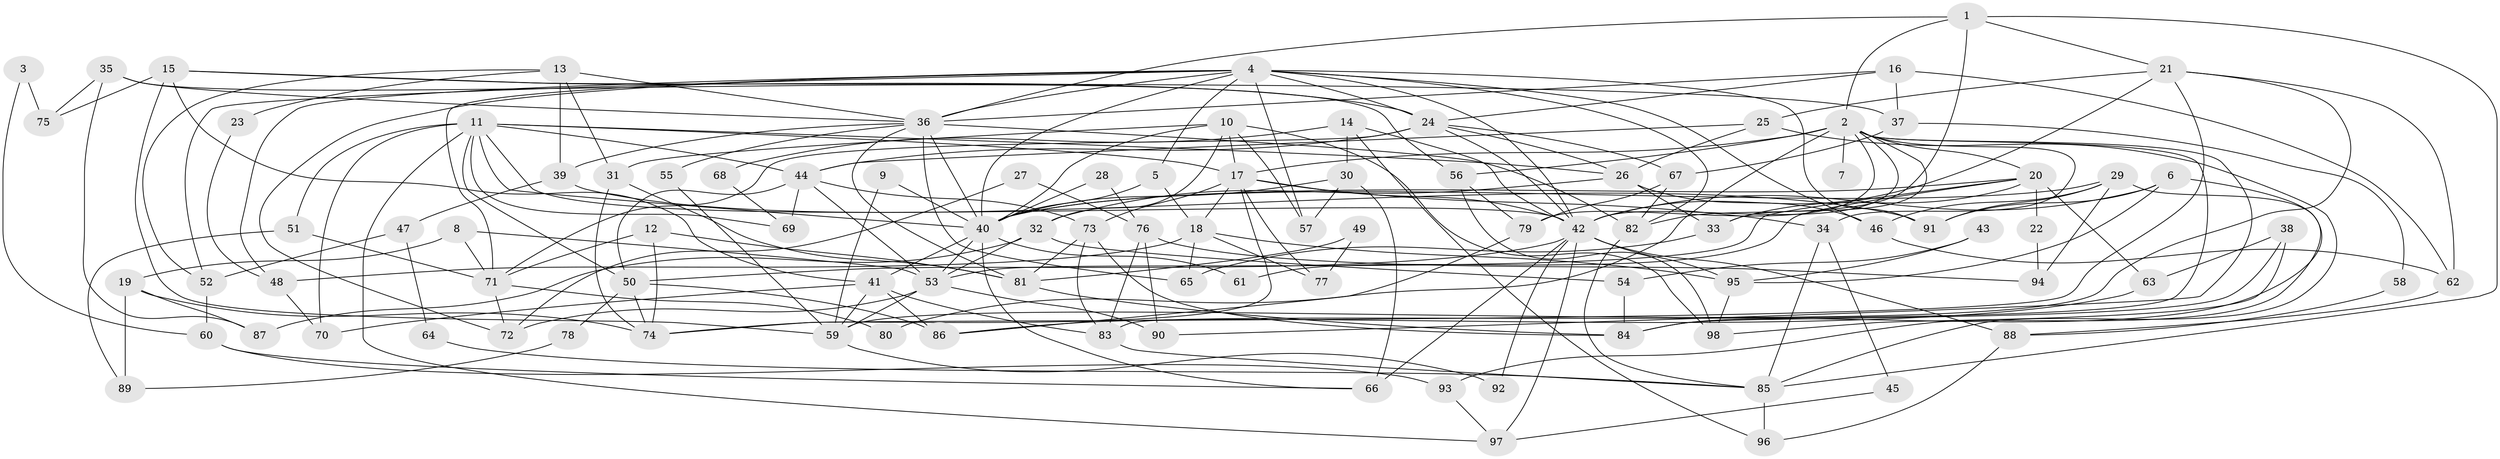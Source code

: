 // original degree distribution, {5: 0.16546762589928057, 2: 0.17985611510791366, 4: 0.2517985611510791, 3: 0.23741007194244604, 6: 0.07913669064748201, 7: 0.07194244604316546, 8: 0.014388489208633094}
// Generated by graph-tools (version 1.1) at 2025/50/03/04/25 22:50:53]
// undirected, 98 vertices, 220 edges
graph export_dot {
  node [color=gray90,style=filled];
  1;
  2;
  3;
  4;
  5;
  6;
  7;
  8;
  9;
  10;
  11;
  12;
  13;
  14;
  15;
  16;
  17;
  18;
  19;
  20;
  21;
  22;
  23;
  24;
  25;
  26;
  27;
  28;
  29;
  30;
  31;
  32;
  33;
  34;
  35;
  36;
  37;
  38;
  39;
  40;
  41;
  42;
  43;
  44;
  45;
  46;
  47;
  48;
  49;
  50;
  51;
  52;
  53;
  54;
  55;
  56;
  57;
  58;
  59;
  60;
  61;
  62;
  63;
  64;
  65;
  66;
  67;
  68;
  69;
  70;
  71;
  72;
  73;
  74;
  75;
  76;
  77;
  78;
  79;
  80;
  81;
  82;
  83;
  84;
  85;
  86;
  87;
  88;
  89;
  90;
  91;
  92;
  93;
  94;
  95;
  96;
  97;
  98;
  1 -- 2 [weight=1.0];
  1 -- 21 [weight=1.0];
  1 -- 36 [weight=1.0];
  1 -- 82 [weight=1.0];
  1 -- 85 [weight=1.0];
  2 -- 7 [weight=2.0];
  2 -- 17 [weight=1.0];
  2 -- 20 [weight=1.0];
  2 -- 33 [weight=2.0];
  2 -- 34 [weight=1.0];
  2 -- 42 [weight=1.0];
  2 -- 56 [weight=1.0];
  2 -- 79 [weight=1.0];
  2 -- 80 [weight=1.0];
  2 -- 83 [weight=1.0];
  2 -- 90 [weight=1.0];
  3 -- 60 [weight=1.0];
  3 -- 75 [weight=1.0];
  4 -- 5 [weight=1.0];
  4 -- 24 [weight=2.0];
  4 -- 36 [weight=1.0];
  4 -- 40 [weight=2.0];
  4 -- 42 [weight=1.0];
  4 -- 46 [weight=2.0];
  4 -- 48 [weight=1.0];
  4 -- 52 [weight=1.0];
  4 -- 57 [weight=1.0];
  4 -- 71 [weight=1.0];
  4 -- 72 [weight=1.0];
  4 -- 82 [weight=1.0];
  4 -- 91 [weight=1.0];
  5 -- 18 [weight=1.0];
  5 -- 40 [weight=2.0];
  6 -- 42 [weight=1.0];
  6 -- 84 [weight=1.0];
  6 -- 91 [weight=1.0];
  6 -- 95 [weight=1.0];
  8 -- 19 [weight=1.0];
  8 -- 53 [weight=1.0];
  8 -- 71 [weight=1.0];
  9 -- 40 [weight=1.0];
  9 -- 59 [weight=1.0];
  10 -- 17 [weight=1.0];
  10 -- 31 [weight=1.0];
  10 -- 32 [weight=1.0];
  10 -- 40 [weight=1.0];
  10 -- 57 [weight=1.0];
  10 -- 98 [weight=1.0];
  11 -- 17 [weight=1.0];
  11 -- 26 [weight=1.0];
  11 -- 40 [weight=1.0];
  11 -- 42 [weight=1.0];
  11 -- 44 [weight=1.0];
  11 -- 50 [weight=1.0];
  11 -- 51 [weight=1.0];
  11 -- 69 [weight=1.0];
  11 -- 70 [weight=1.0];
  11 -- 97 [weight=1.0];
  12 -- 71 [weight=1.0];
  12 -- 74 [weight=1.0];
  12 -- 81 [weight=1.0];
  13 -- 23 [weight=1.0];
  13 -- 31 [weight=1.0];
  13 -- 36 [weight=1.0];
  13 -- 39 [weight=1.0];
  13 -- 52 [weight=1.0];
  14 -- 30 [weight=1.0];
  14 -- 42 [weight=1.0];
  14 -- 68 [weight=1.0];
  14 -- 96 [weight=1.0];
  15 -- 24 [weight=1.0];
  15 -- 37 [weight=1.0];
  15 -- 41 [weight=1.0];
  15 -- 59 [weight=1.0];
  15 -- 75 [weight=1.0];
  16 -- 24 [weight=1.0];
  16 -- 36 [weight=1.0];
  16 -- 37 [weight=1.0];
  16 -- 62 [weight=1.0];
  17 -- 18 [weight=1.0];
  17 -- 34 [weight=1.0];
  17 -- 42 [weight=2.0];
  17 -- 73 [weight=1.0];
  17 -- 74 [weight=1.0];
  17 -- 77 [weight=1.0];
  18 -- 48 [weight=1.0];
  18 -- 65 [weight=1.0];
  18 -- 77 [weight=2.0];
  18 -- 95 [weight=1.0];
  19 -- 74 [weight=1.0];
  19 -- 87 [weight=1.0];
  19 -- 89 [weight=1.0];
  20 -- 22 [weight=2.0];
  20 -- 33 [weight=1.0];
  20 -- 40 [weight=2.0];
  20 -- 53 [weight=1.0];
  20 -- 61 [weight=1.0];
  20 -- 63 [weight=1.0];
  21 -- 25 [weight=1.0];
  21 -- 42 [weight=1.0];
  21 -- 59 [weight=1.0];
  21 -- 62 [weight=1.0];
  21 -- 74 [weight=1.0];
  22 -- 94 [weight=1.0];
  23 -- 48 [weight=1.0];
  24 -- 26 [weight=1.0];
  24 -- 42 [weight=1.0];
  24 -- 44 [weight=1.0];
  24 -- 67 [weight=1.0];
  24 -- 71 [weight=1.0];
  25 -- 26 [weight=1.0];
  25 -- 44 [weight=1.0];
  25 -- 85 [weight=1.0];
  26 -- 32 [weight=1.0];
  26 -- 33 [weight=1.0];
  26 -- 46 [weight=1.0];
  27 -- 72 [weight=1.0];
  27 -- 76 [weight=1.0];
  28 -- 40 [weight=1.0];
  28 -- 76 [weight=1.0];
  29 -- 40 [weight=1.0];
  29 -- 46 [weight=1.0];
  29 -- 91 [weight=1.0];
  29 -- 93 [weight=1.0];
  29 -- 94 [weight=1.0];
  30 -- 40 [weight=1.0];
  30 -- 57 [weight=1.0];
  30 -- 66 [weight=1.0];
  31 -- 74 [weight=1.0];
  31 -- 81 [weight=1.0];
  32 -- 53 [weight=1.0];
  32 -- 54 [weight=1.0];
  32 -- 87 [weight=1.0];
  33 -- 65 [weight=1.0];
  34 -- 45 [weight=1.0];
  34 -- 85 [weight=1.0];
  35 -- 36 [weight=1.0];
  35 -- 56 [weight=1.0];
  35 -- 75 [weight=1.0];
  35 -- 87 [weight=1.0];
  36 -- 39 [weight=1.0];
  36 -- 40 [weight=1.0];
  36 -- 55 [weight=1.0];
  36 -- 65 [weight=1.0];
  36 -- 81 [weight=1.0];
  36 -- 82 [weight=1.0];
  37 -- 58 [weight=1.0];
  37 -- 67 [weight=1.0];
  38 -- 63 [weight=1.0];
  38 -- 84 [weight=1.0];
  38 -- 98 [weight=1.0];
  39 -- 47 [weight=1.0];
  39 -- 91 [weight=1.0];
  40 -- 41 [weight=1.0];
  40 -- 53 [weight=1.0];
  40 -- 61 [weight=1.0];
  40 -- 66 [weight=1.0];
  41 -- 59 [weight=1.0];
  41 -- 70 [weight=1.0];
  41 -- 83 [weight=1.0];
  41 -- 86 [weight=1.0];
  42 -- 50 [weight=1.0];
  42 -- 66 [weight=2.0];
  42 -- 88 [weight=2.0];
  42 -- 92 [weight=1.0];
  42 -- 95 [weight=3.0];
  42 -- 97 [weight=1.0];
  43 -- 54 [weight=1.0];
  43 -- 95 [weight=1.0];
  44 -- 50 [weight=2.0];
  44 -- 53 [weight=1.0];
  44 -- 69 [weight=1.0];
  44 -- 73 [weight=1.0];
  45 -- 97 [weight=1.0];
  46 -- 62 [weight=1.0];
  47 -- 52 [weight=1.0];
  47 -- 64 [weight=1.0];
  48 -- 70 [weight=1.0];
  49 -- 77 [weight=1.0];
  49 -- 81 [weight=1.0];
  50 -- 74 [weight=1.0];
  50 -- 78 [weight=1.0];
  50 -- 86 [weight=1.0];
  51 -- 71 [weight=1.0];
  51 -- 89 [weight=1.0];
  52 -- 60 [weight=1.0];
  53 -- 59 [weight=1.0];
  53 -- 72 [weight=1.0];
  53 -- 90 [weight=1.0];
  54 -- 84 [weight=1.0];
  55 -- 59 [weight=1.0];
  56 -- 79 [weight=1.0];
  56 -- 98 [weight=1.0];
  58 -- 88 [weight=1.0];
  59 -- 92 [weight=1.0];
  60 -- 66 [weight=1.0];
  60 -- 93 [weight=1.0];
  62 -- 88 [weight=1.0];
  63 -- 86 [weight=1.0];
  64 -- 85 [weight=1.0];
  67 -- 79 [weight=1.0];
  67 -- 82 [weight=1.0];
  68 -- 69 [weight=1.0];
  71 -- 72 [weight=1.0];
  71 -- 80 [weight=1.0];
  73 -- 81 [weight=1.0];
  73 -- 83 [weight=1.0];
  73 -- 84 [weight=1.0];
  76 -- 83 [weight=1.0];
  76 -- 90 [weight=1.0];
  76 -- 94 [weight=1.0];
  78 -- 89 [weight=1.0];
  79 -- 86 [weight=1.0];
  81 -- 84 [weight=1.0];
  82 -- 85 [weight=1.0];
  83 -- 85 [weight=1.0];
  85 -- 96 [weight=1.0];
  88 -- 96 [weight=1.0];
  93 -- 97 [weight=1.0];
  95 -- 98 [weight=1.0];
}
